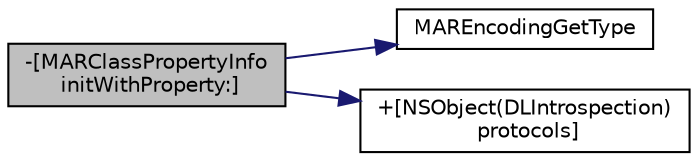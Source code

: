 digraph "-[MARClassPropertyInfo initWithProperty:]"
{
  edge [fontname="Helvetica",fontsize="10",labelfontname="Helvetica",labelfontsize="10"];
  node [fontname="Helvetica",fontsize="10",shape=record];
  rankdir="LR";
  Node0 [label="-[MARClassPropertyInfo\l initWithProperty:]",height=0.2,width=0.4,color="black", fillcolor="grey75", style="filled", fontcolor="black"];
  Node0 -> Node1 [color="midnightblue",fontsize="10",style="solid",fontname="Helvetica"];
  Node1 [label="MAREncodingGetType",height=0.2,width=0.4,color="black", fillcolor="white", style="filled",URL="$_m_a_r_class_info_8m.html#a23a318f8bad6311dcaf6b82ecb1f86d1"];
  Node0 -> Node2 [color="midnightblue",fontsize="10",style="solid",fontname="Helvetica"];
  Node2 [label="+[NSObject(DLIntrospection)\l protocols]",height=0.2,width=0.4,color="black", fillcolor="white", style="filled",URL="$category_n_s_object_07_d_l_introspection_08.html#a3df0dcf73fd285d1eb3c635376812beb"];
}
